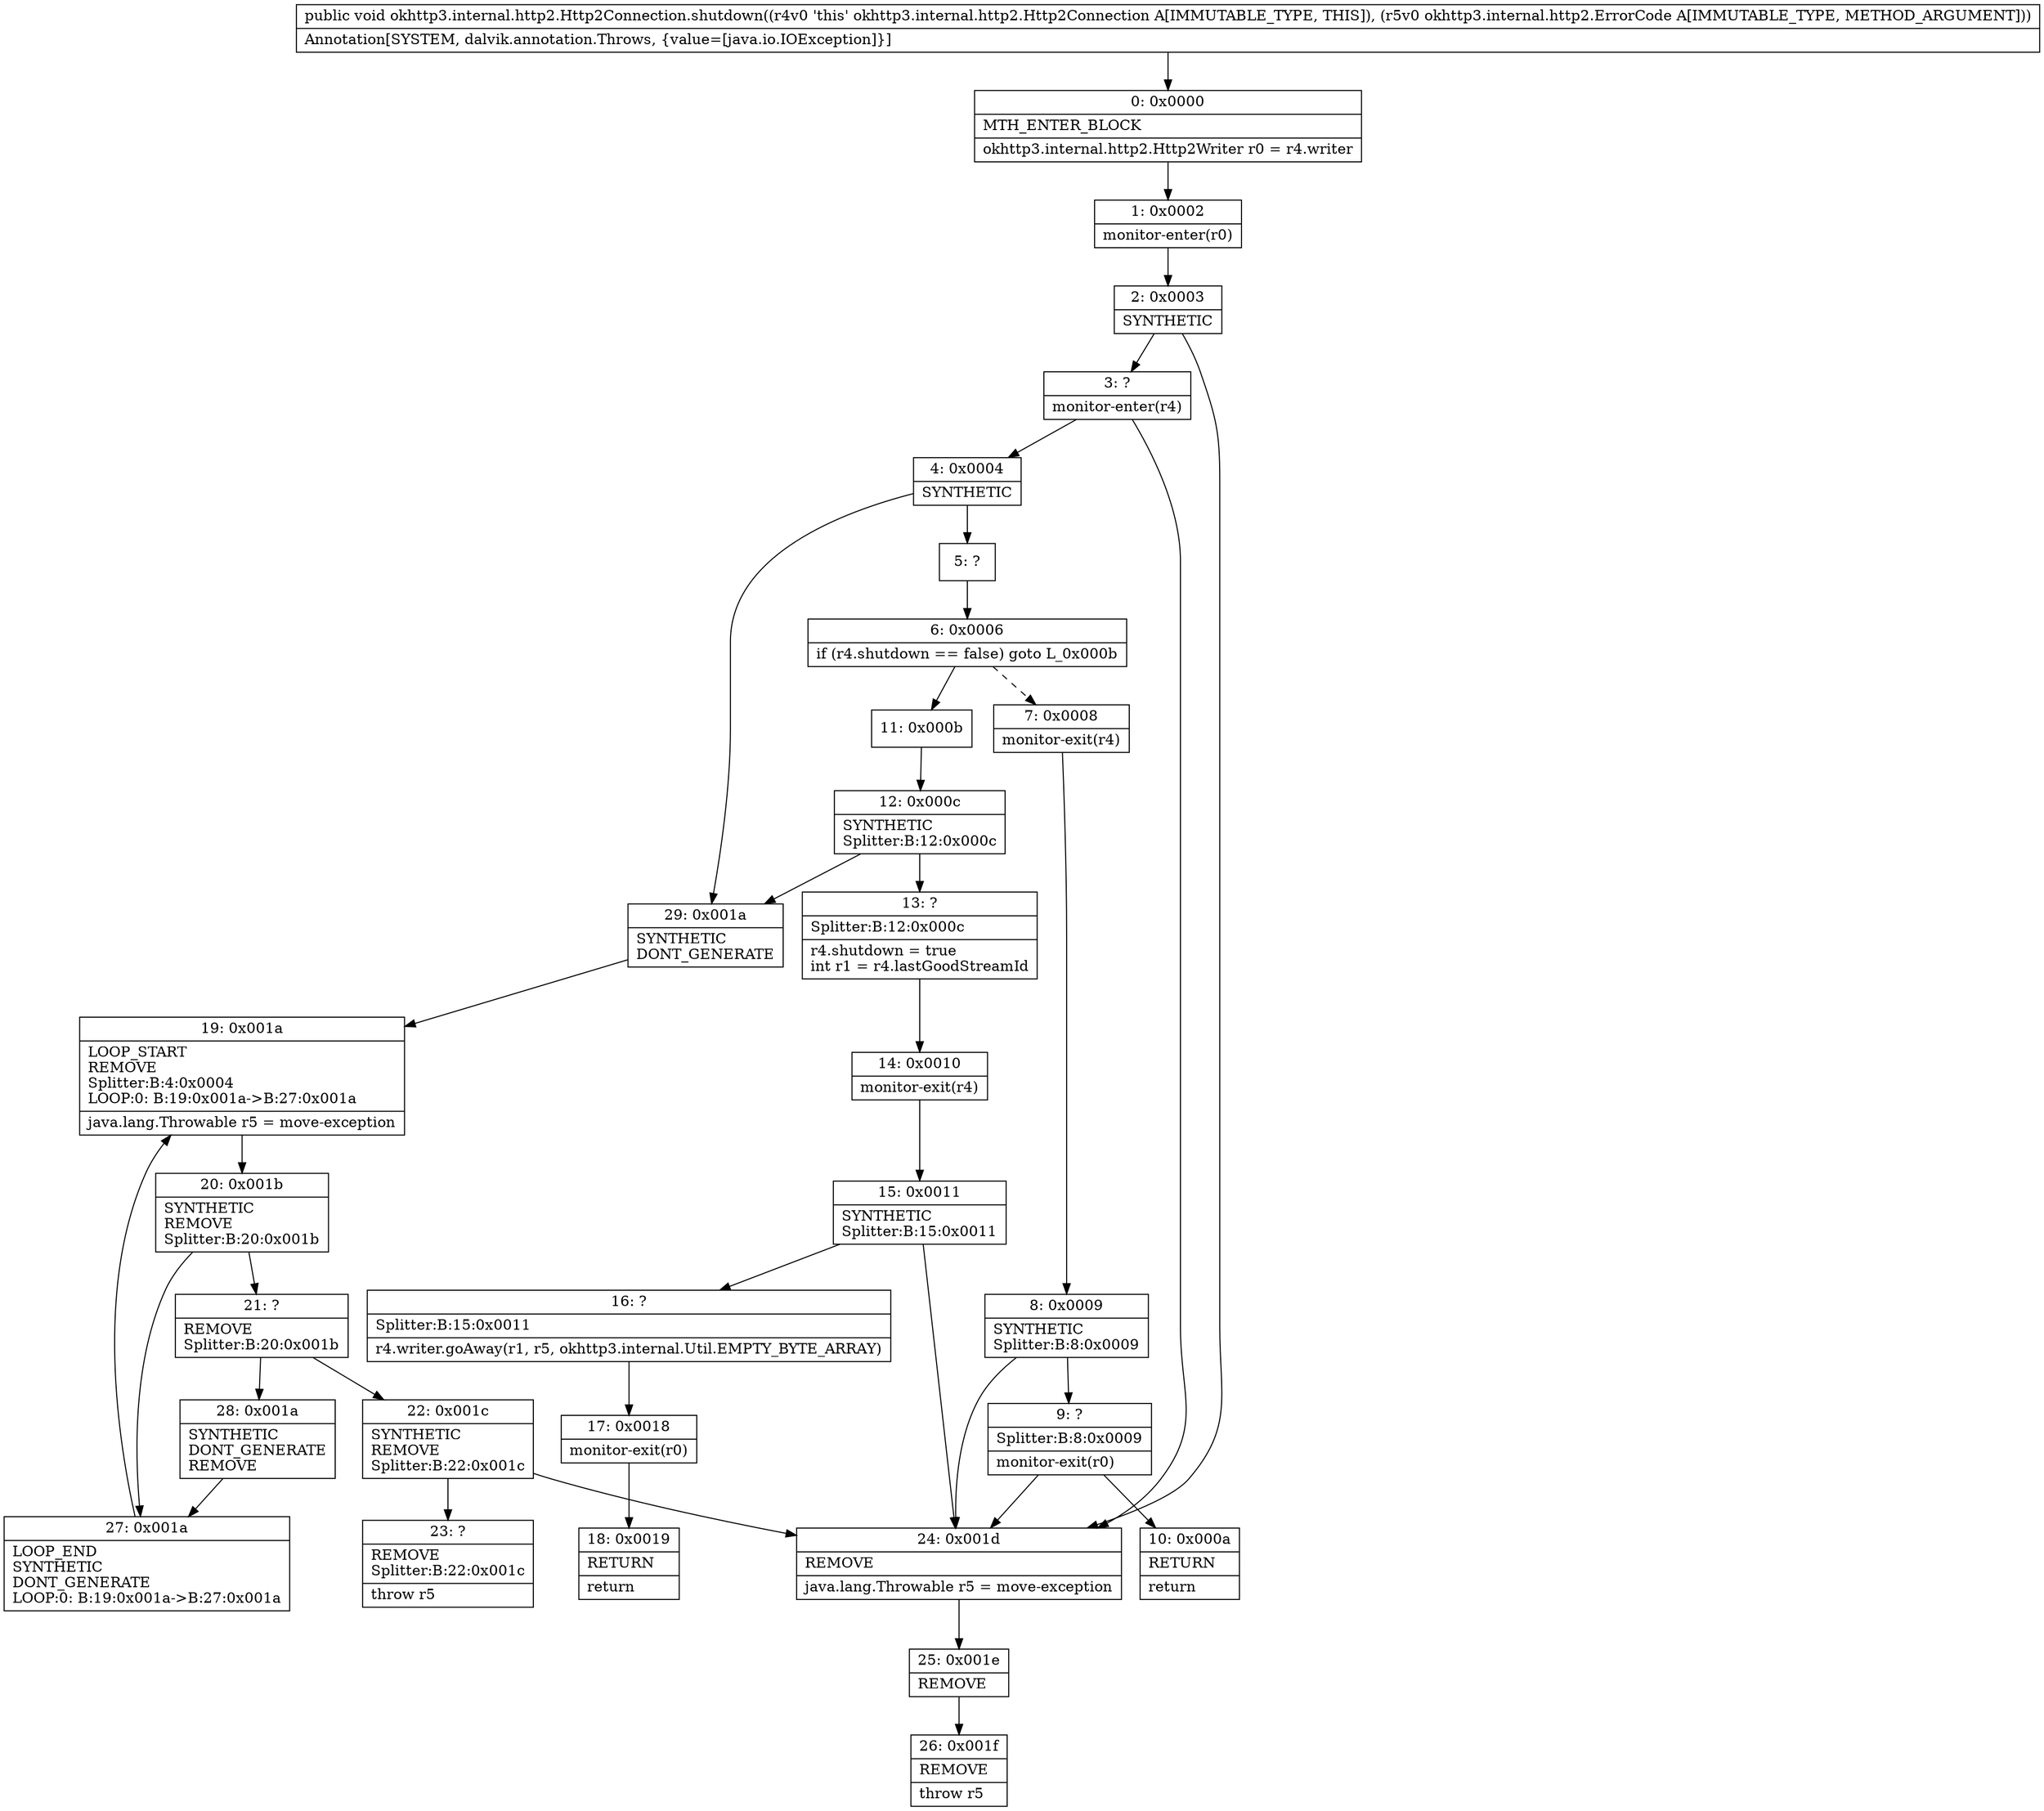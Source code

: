 digraph "CFG forokhttp3.internal.http2.Http2Connection.shutdown(Lokhttp3\/internal\/http2\/ErrorCode;)V" {
Node_0 [shape=record,label="{0\:\ 0x0000|MTH_ENTER_BLOCK\l|okhttp3.internal.http2.Http2Writer r0 = r4.writer\l}"];
Node_1 [shape=record,label="{1\:\ 0x0002|monitor\-enter(r0)\l}"];
Node_2 [shape=record,label="{2\:\ 0x0003|SYNTHETIC\l}"];
Node_3 [shape=record,label="{3\:\ ?|monitor\-enter(r4)\l}"];
Node_4 [shape=record,label="{4\:\ 0x0004|SYNTHETIC\l}"];
Node_5 [shape=record,label="{5\:\ ?}"];
Node_6 [shape=record,label="{6\:\ 0x0006|if (r4.shutdown == false) goto L_0x000b\l}"];
Node_7 [shape=record,label="{7\:\ 0x0008|monitor\-exit(r4)\l}"];
Node_8 [shape=record,label="{8\:\ 0x0009|SYNTHETIC\lSplitter:B:8:0x0009\l}"];
Node_9 [shape=record,label="{9\:\ ?|Splitter:B:8:0x0009\l|monitor\-exit(r0)\l}"];
Node_10 [shape=record,label="{10\:\ 0x000a|RETURN\l|return\l}"];
Node_11 [shape=record,label="{11\:\ 0x000b}"];
Node_12 [shape=record,label="{12\:\ 0x000c|SYNTHETIC\lSplitter:B:12:0x000c\l}"];
Node_13 [shape=record,label="{13\:\ ?|Splitter:B:12:0x000c\l|r4.shutdown = true\lint r1 = r4.lastGoodStreamId\l}"];
Node_14 [shape=record,label="{14\:\ 0x0010|monitor\-exit(r4)\l}"];
Node_15 [shape=record,label="{15\:\ 0x0011|SYNTHETIC\lSplitter:B:15:0x0011\l}"];
Node_16 [shape=record,label="{16\:\ ?|Splitter:B:15:0x0011\l|r4.writer.goAway(r1, r5, okhttp3.internal.Util.EMPTY_BYTE_ARRAY)\l}"];
Node_17 [shape=record,label="{17\:\ 0x0018|monitor\-exit(r0)\l}"];
Node_18 [shape=record,label="{18\:\ 0x0019|RETURN\l|return\l}"];
Node_19 [shape=record,label="{19\:\ 0x001a|LOOP_START\lREMOVE\lSplitter:B:4:0x0004\lLOOP:0: B:19:0x001a\-\>B:27:0x001a\l|java.lang.Throwable r5 = move\-exception\l}"];
Node_20 [shape=record,label="{20\:\ 0x001b|SYNTHETIC\lREMOVE\lSplitter:B:20:0x001b\l}"];
Node_21 [shape=record,label="{21\:\ ?|REMOVE\lSplitter:B:20:0x001b\l}"];
Node_22 [shape=record,label="{22\:\ 0x001c|SYNTHETIC\lREMOVE\lSplitter:B:22:0x001c\l}"];
Node_23 [shape=record,label="{23\:\ ?|REMOVE\lSplitter:B:22:0x001c\l|throw r5\l}"];
Node_24 [shape=record,label="{24\:\ 0x001d|REMOVE\l|java.lang.Throwable r5 = move\-exception\l}"];
Node_25 [shape=record,label="{25\:\ 0x001e|REMOVE\l}"];
Node_26 [shape=record,label="{26\:\ 0x001f|REMOVE\l|throw r5\l}"];
Node_27 [shape=record,label="{27\:\ 0x001a|LOOP_END\lSYNTHETIC\lDONT_GENERATE\lLOOP:0: B:19:0x001a\-\>B:27:0x001a\l}"];
Node_28 [shape=record,label="{28\:\ 0x001a|SYNTHETIC\lDONT_GENERATE\lREMOVE\l}"];
Node_29 [shape=record,label="{29\:\ 0x001a|SYNTHETIC\lDONT_GENERATE\l}"];
MethodNode[shape=record,label="{public void okhttp3.internal.http2.Http2Connection.shutdown((r4v0 'this' okhttp3.internal.http2.Http2Connection A[IMMUTABLE_TYPE, THIS]), (r5v0 okhttp3.internal.http2.ErrorCode A[IMMUTABLE_TYPE, METHOD_ARGUMENT]))  | Annotation[SYSTEM, dalvik.annotation.Throws, \{value=[java.io.IOException]\}]\l}"];
MethodNode -> Node_0;
Node_0 -> Node_1;
Node_1 -> Node_2;
Node_2 -> Node_3;
Node_2 -> Node_24;
Node_3 -> Node_4;
Node_3 -> Node_24;
Node_4 -> Node_5;
Node_4 -> Node_29;
Node_5 -> Node_6;
Node_6 -> Node_7[style=dashed];
Node_6 -> Node_11;
Node_7 -> Node_8;
Node_8 -> Node_9;
Node_8 -> Node_24;
Node_9 -> Node_10;
Node_9 -> Node_24;
Node_11 -> Node_12;
Node_12 -> Node_13;
Node_12 -> Node_29;
Node_13 -> Node_14;
Node_14 -> Node_15;
Node_15 -> Node_16;
Node_15 -> Node_24;
Node_16 -> Node_17;
Node_17 -> Node_18;
Node_19 -> Node_20;
Node_20 -> Node_21;
Node_20 -> Node_27;
Node_21 -> Node_22;
Node_21 -> Node_28;
Node_22 -> Node_23;
Node_22 -> Node_24;
Node_24 -> Node_25;
Node_25 -> Node_26;
Node_27 -> Node_19;
Node_28 -> Node_27;
Node_29 -> Node_19;
}

